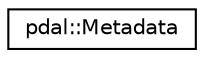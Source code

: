 digraph "Graphical Class Hierarchy"
{
  edge [fontname="Helvetica",fontsize="10",labelfontname="Helvetica",labelfontsize="10"];
  node [fontname="Helvetica",fontsize="10",shape=record];
  rankdir="LR";
  Node1 [label="pdal::Metadata",height=0.2,width=0.4,color="black", fillcolor="white", style="filled",URL="$classpdal_1_1Metadata.html"];
}
